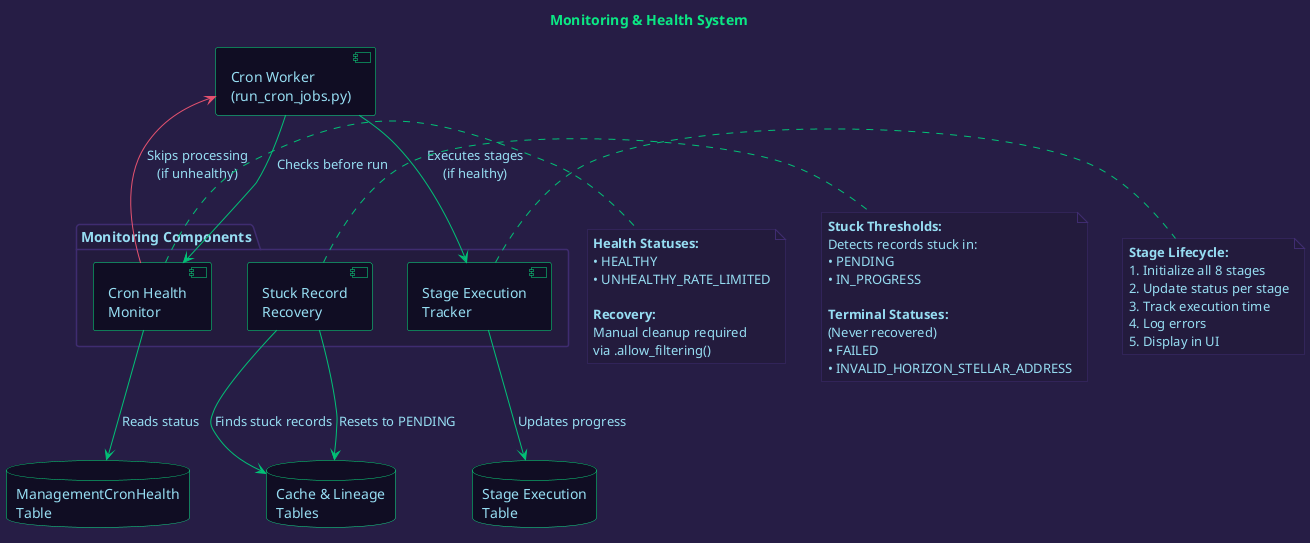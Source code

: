 @startuml Monitoring System

skinparam backgroundColor #261D45
skinparam defaultFontColor #96DDF2

skinparam component {
  BackgroundColor #100D23
  BorderColor #0BE784
  FontColor #96DDF2
  ArrowColor #01C176
}

skinparam database {
  BackgroundColor #100D23
  BorderColor #0BE784
  FontColor #96DDF2
}

skinparam package {
  BackgroundColor #231B3D
  BorderColor #3f2c70
  FontColor #96DDF2
}

skinparam note {
  BackgroundColor #231B3D
  BorderColor #3f2c70
  FontColor #96DDF2
}

title <color:#0BE784>Monitoring & Health System

package "Monitoring Components" #231B3D {
  component "Cron Health\nMonitor" as CronHealth
  component "Stuck Record\nRecovery" as Recovery
  component "Stage Execution\nTracker" as StageTracker
}

component "Cron Worker\n(run_cron_jobs.py)" as CronWorker

database "ManagementCronHealth\nTable" as HealthDB
database "Stage Execution\nTable" as StageDB
database "Cache & Lineage\nTables" as DataDB

CronWorker -[#01C176]-> CronHealth : "Checks before run"
CronHealth -[#01C176]-> HealthDB : "Reads status"

CronWorker -[#01C176]-> StageTracker : "Executes stages\n(if healthy)"
StageTracker -[#01C176]-> StageDB : "Updates progress"

CronHealth -[#E5526F]-> CronWorker : "Skips processing\n(if unhealthy)"

Recovery -[#01C176]-> DataDB : "Finds stuck records"
Recovery -[#01C176]-> DataDB : "Resets to PENDING"

note right of CronHealth #231B3D
  **Health Statuses:**
  • HEALTHY
  • UNHEALTHY_RATE_LIMITED
  
  **Recovery:**
  Manual cleanup required
  via .allow_filtering()
end note

note right of Recovery #231B3D
  **Stuck Thresholds:**
  Detects records stuck in:
  • PENDING
  • IN_PROGRESS
  
  **Terminal Statuses:**
  (Never recovered)
  • FAILED
  • INVALID_HORIZON_STELLAR_ADDRESS
end note

note right of StageTracker #231B3D
  **Stage Lifecycle:**
  1. Initialize all 8 stages
  2. Update status per stage
  3. Track execution time
  4. Log errors
  5. Display in UI
end note

@enduml
